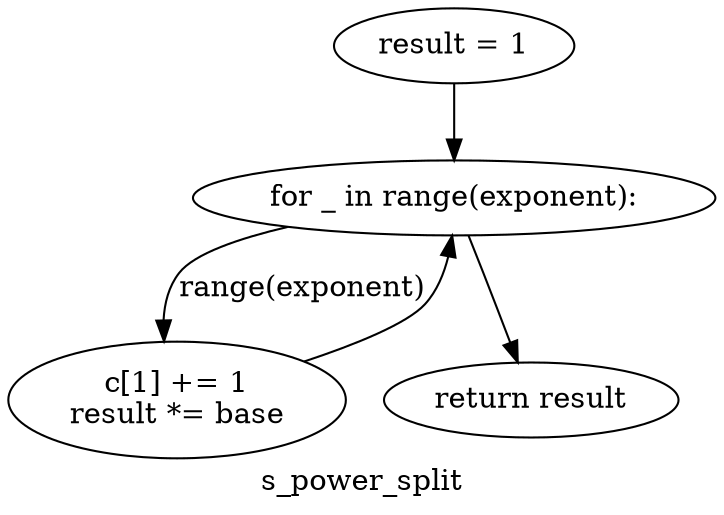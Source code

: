 digraph clusters_power_split {
	graph [bb="0,0,273.93,240.36",
		label=s_power_split,
		lheight=0.22,
		lp="136.96,11.875",
		lwidth=1.10
	];
	node [label="\N"];
	1	[height=0.5,
		label="result = 1
",
		pos="171.47,222.36",
		width=1.266];
	2	[height=0.5,
		label="for _ in range(exponent):
",
		pos="171.47,149.36",
		width=2.8461];
	1 -> 2	[pos="e,171.47,167.39 171.47,204.17 171.47,196.59 171.47,187.46 171.47,178.9"];
	3	[height=0.77585,
		label="c[1] += 1
result *= base
",
		pos="66.468,51.681",
		width=1.8463];
	2 -> 3	[label="range(exponent)",
		lp="108.47,105.49",
		pos="e,58.094,79.611 95.033,137 82.665,131.75 71.35,124.2 63.468,113.36 58.746,106.87 57.098,98.87 57.112,90.837"];
	4	[height=0.5,
		label="return result
",
		pos="205.47,51.681",
		width=1.5155];
	2 -> 4	[pos="e,200.06,70.042 178.66,131 180.91,125.4 183.36,119.14 185.47,113.36 189.3,102.84 193.23,91.171 196.57,80.905"];
	3 -> 2	[pos="e,170.28,131.2 118.42,69.213 132.8,76.002 147.25,85.252 157.47,97.611 162.71,103.95 166,112.11 168.05,120.03"];
}
